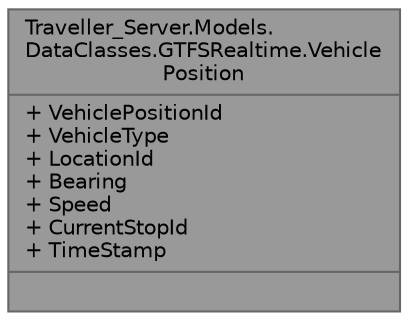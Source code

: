 digraph "Traveller_Server.Models.DataClasses.GTFSRealtime.VehiclePosition"
{
 // LATEX_PDF_SIZE
  bgcolor="transparent";
  edge [fontname=Helvetica,fontsize=10,labelfontname=Helvetica,labelfontsize=10];
  node [fontname=Helvetica,fontsize=10,shape=box,height=0.2,width=0.4];
  Node1 [shape=record,label="{Traveller_Server.Models.\lDataClasses.GTFSRealtime.Vehicle\lPosition\n|+ VehiclePositionId\l+ VehicleType\l+ LocationId\l+ Bearing\l+ Speed\l+ CurrentStopId\l+ TimeStamp\l|}",height=0.2,width=0.4,color="gray40", fillcolor="grey60", style="filled", fontcolor="black",tooltip="Vehicle position data class with the purpouse of holding info about a vehicle being tracked."];
}
